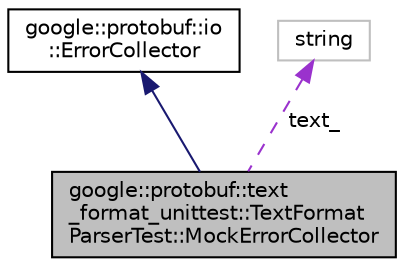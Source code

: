 digraph "google::protobuf::text_format_unittest::TextFormatParserTest::MockErrorCollector"
{
 // LATEX_PDF_SIZE
  edge [fontname="Helvetica",fontsize="10",labelfontname="Helvetica",labelfontsize="10"];
  node [fontname="Helvetica",fontsize="10",shape=record];
  Node1 [label="google::protobuf::text\l_format_unittest::TextFormat\lParserTest::MockErrorCollector",height=0.2,width=0.4,color="black", fillcolor="grey75", style="filled", fontcolor="black",tooltip=" "];
  Node2 -> Node1 [dir="back",color="midnightblue",fontsize="10",style="solid",fontname="Helvetica"];
  Node2 [label="google::protobuf::io\l::ErrorCollector",height=0.2,width=0.4,color="black", fillcolor="white", style="filled",URL="$classgoogle_1_1protobuf_1_1io_1_1ErrorCollector.html",tooltip=" "];
  Node3 -> Node1 [dir="back",color="darkorchid3",fontsize="10",style="dashed",label=" text_" ,fontname="Helvetica"];
  Node3 [label="string",height=0.2,width=0.4,color="grey75", fillcolor="white", style="filled",tooltip=" "];
}
